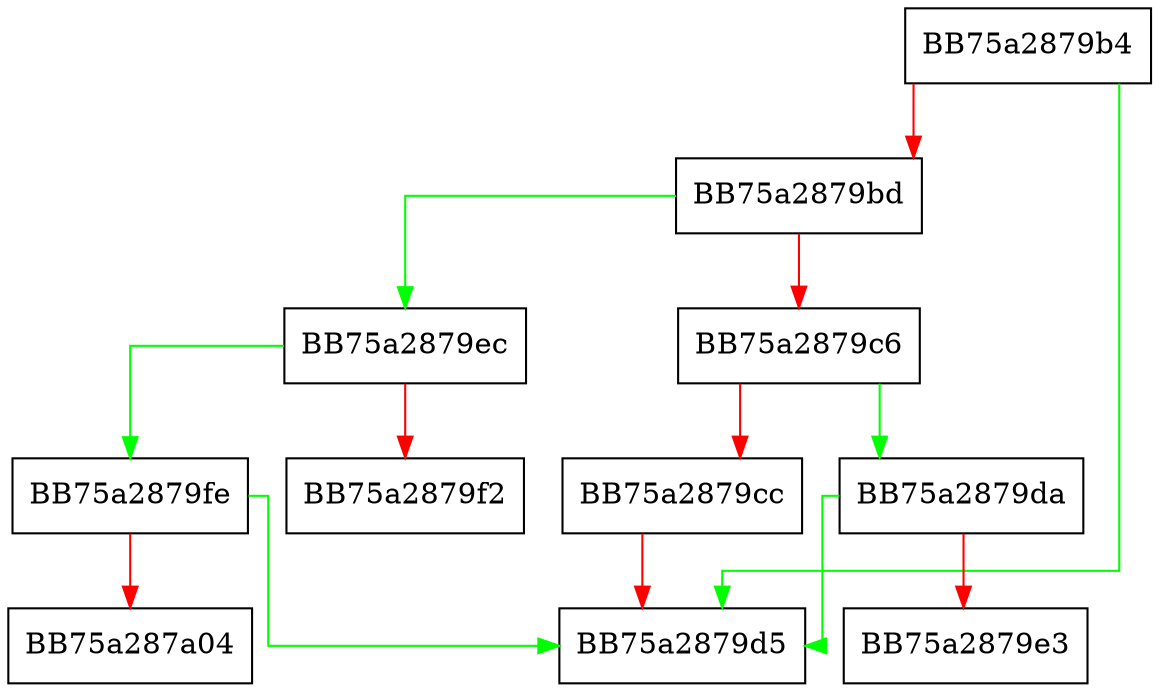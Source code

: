 digraph sqlite3VdbeFreeCursor {
  node [shape="box"];
  graph [splines=ortho];
  BB75a2879b4 -> BB75a2879d5 [color="green"];
  BB75a2879b4 -> BB75a2879bd [color="red"];
  BB75a2879bd -> BB75a2879ec [color="green"];
  BB75a2879bd -> BB75a2879c6 [color="red"];
  BB75a2879c6 -> BB75a2879da [color="green"];
  BB75a2879c6 -> BB75a2879cc [color="red"];
  BB75a2879cc -> BB75a2879d5 [color="red"];
  BB75a2879da -> BB75a2879d5 [color="green"];
  BB75a2879da -> BB75a2879e3 [color="red"];
  BB75a2879ec -> BB75a2879fe [color="green"];
  BB75a2879ec -> BB75a2879f2 [color="red"];
  BB75a2879fe -> BB75a2879d5 [color="green"];
  BB75a2879fe -> BB75a287a04 [color="red"];
}